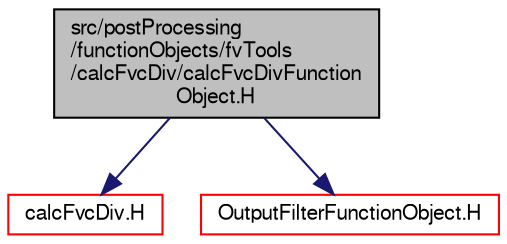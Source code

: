 digraph "src/postProcessing/functionObjects/fvTools/calcFvcDiv/calcFvcDivFunctionObject.H"
{
  bgcolor="transparent";
  edge [fontname="FreeSans",fontsize="10",labelfontname="FreeSans",labelfontsize="10"];
  node [fontname="FreeSans",fontsize="10",shape=record];
  Node0 [label="src/postProcessing\l/functionObjects/fvTools\l/calcFvcDiv/calcFvcDivFunction\lObject.H",height=0.2,width=0.4,color="black", fillcolor="grey75", style="filled", fontcolor="black"];
  Node0 -> Node1 [color="midnightblue",fontsize="10",style="solid",fontname="FreeSans"];
  Node1 [label="calcFvcDiv.H",height=0.2,width=0.4,color="red",URL="$a13529.html"];
  Node0 -> Node71 [color="midnightblue",fontsize="10",style="solid",fontname="FreeSans"];
  Node71 [label="OutputFilterFunctionObject.H",height=0.2,width=0.4,color="red",URL="$a08975.html"];
}

